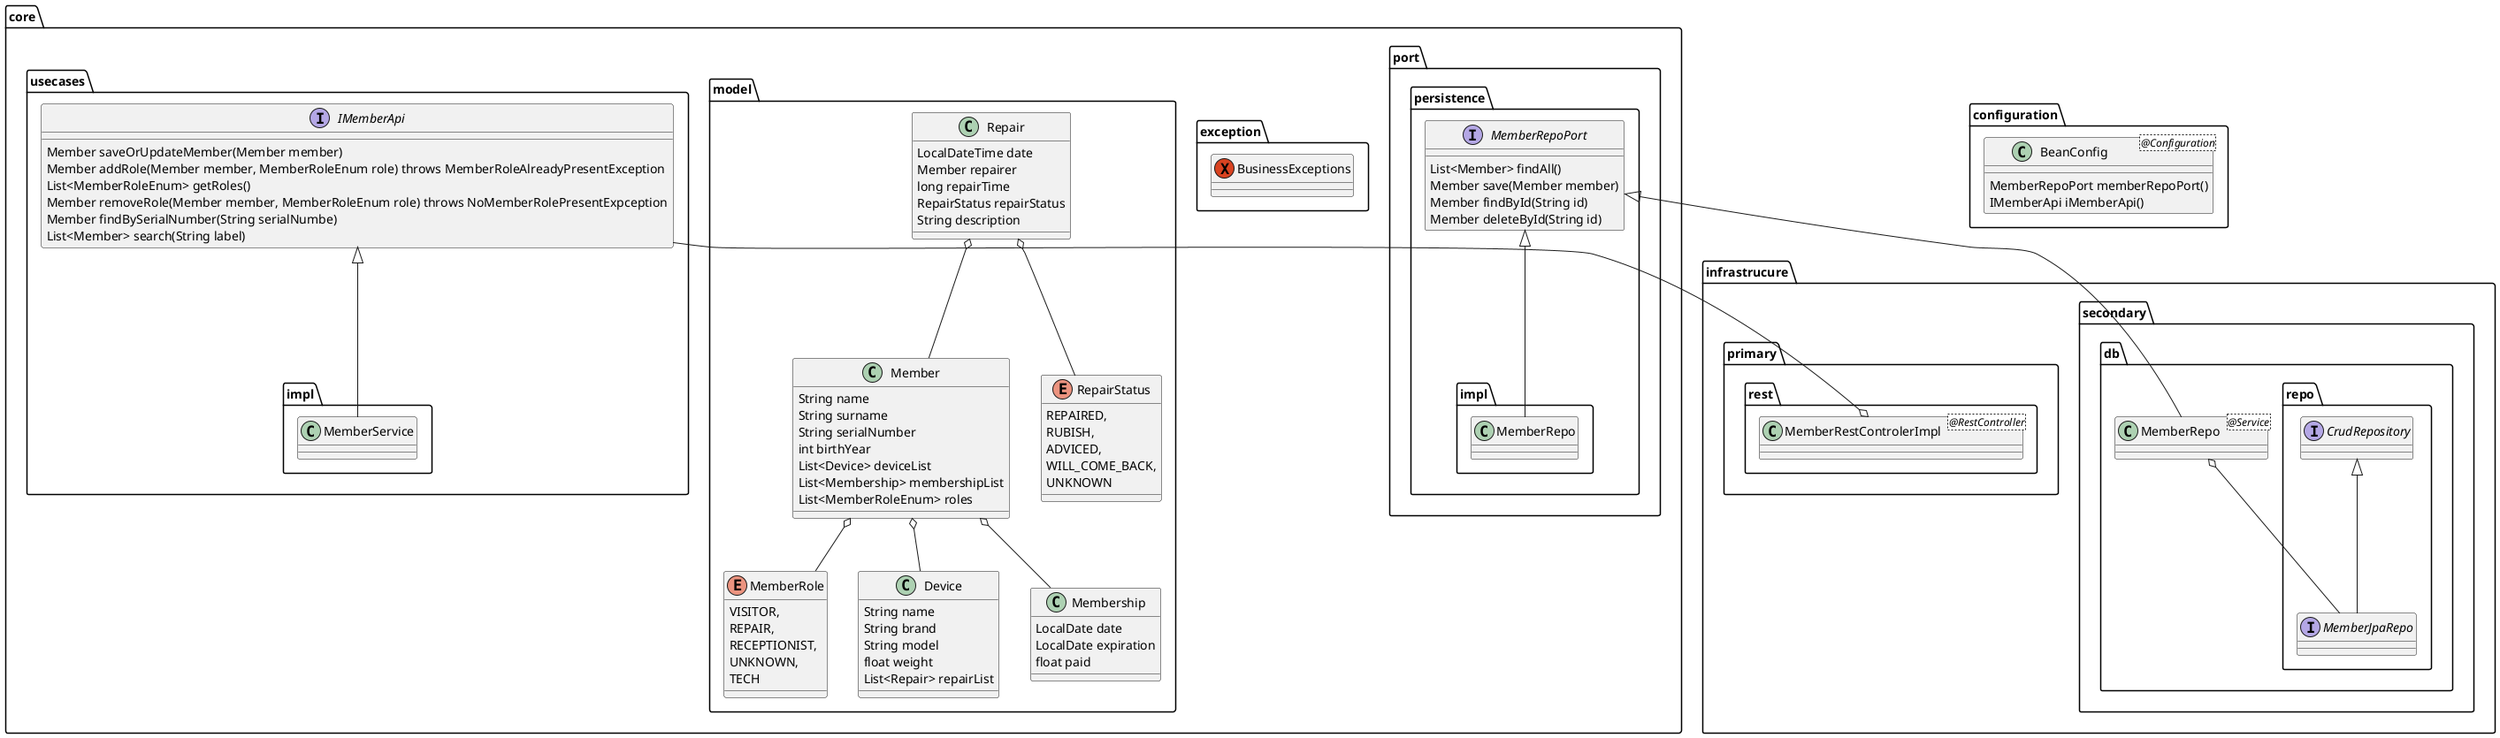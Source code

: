 @startuml
'https://plantuml.com/class-diagram

package "core.port.persistence"{
    interface MemberRepoPort{
        List<Member> findAll()
        Member save(Member member)
        Member findById(String id)
        Member deleteById(String id)
    }

    package "core.port.persistence.impl"{
        class MemberRepo
    }
    MemberRepoPort <|-- MemberRepo
}
package "core.exception" {
    exception BusinessExceptions
}
package "core.model"{
    class Device{
        String name
        String brand
        String model
        float weight
        List<Repair> repairList
    }
    class Member{
        String name
        String surname
        String serialNumber
        int birthYear
        List<Device> deviceList
        List<Membership> membershipList
        List<MemberRoleEnum> roles
    }
    class Membership{
        LocalDate date
        LocalDate expiration
        float paid
    }
    class Repair{
        LocalDateTime date
        Member repairer
        long repairTime
        RepairStatus repairStatus
        String description
    }
    enum RepairStatus{
        REPAIRED,
        RUBISH,
        ADVICED,
        WILL_COME_BACK,
        UNKNOWN
        }
    enum MemberRole{
        VISITOR,
        REPAIR,
        RECEPTIONIST,
        UNKNOWN,
        TECH
    }

    Repair o-- RepairStatus
    Repair o-- Member

    Member o-- MemberRole
    Member o-- Membership
    Member o-- Device
}

package "core.usecases"{
    interface IMemberApi{
            Member saveOrUpdateMember(Member member)
            Member addRole(Member member, MemberRoleEnum role) throws MemberRoleAlreadyPresentException
            List<MemberRoleEnum> getRoles()
            Member removeRole(Member member, MemberRoleEnum role) throws NoMemberRolePresentExpception
            Member findBySerialNumber(String serialNumbe)
            List<Member> search(String label)
    }
    package "core.usecases.impl"{
        class MemberService
    }

    IMemberApi <|-- MemberService
}

package "infrastrucure.primary.rest"{
    class MemberRestControlerImpl<@RestController>
    MemberRestControlerImpl o-- IMemberApi
}

package "infrastrucure.secondary.db"{
    class MemberRepo<@Service>
    package "infrastrucure.secondary.db.repo"{
        interface MemberJpaRepo
        interface CrudRepository
        CrudRepository <|-- MemberJpaRepo
    }
    MemberRepo o-- MemberJpaRepo

    MemberRepoPort <|-- MemberRepo
}
package "configuration"{
    class BeanConfig<@Configuration>{
        MemberRepoPort memberRepoPort()
        IMemberApi iMemberApi()
    }
}
@enduml